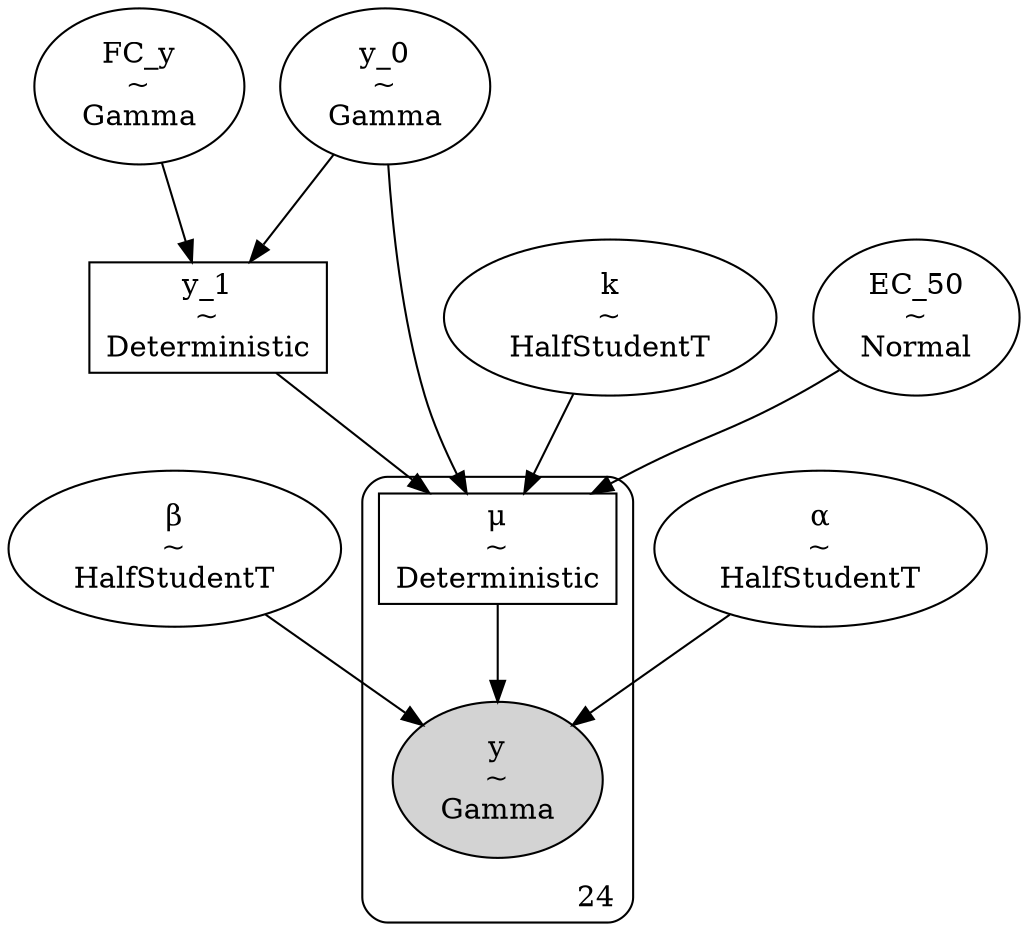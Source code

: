 digraph {
	"β" [label="β
~
HalfStudentT" shape=ellipse]
	y_0 [label="y_0
~
Gamma" shape=ellipse]
	FC_y [label="FC_y
~
Gamma" shape=ellipse]
	k [label="k
~
HalfStudentT" shape=ellipse]
	EC_50 [label="EC_50
~
Normal" shape=ellipse]
	"α" [label="α
~
HalfStudentT" shape=ellipse]
	y_1 [label="y_1
~
Deterministic" shape=box]
	subgraph cluster24 {
		"μ" [label="μ
~
Deterministic" shape=box]
		y [label="y
~
Gamma" shape=ellipse style=filled]
		label=24 labeljust=r labelloc=b style=rounded
	}
	y_0 -> y_1
	FC_y -> y_1
	y_0 -> "μ"
	EC_50 -> "μ"
	y_1 -> "μ"
	k -> "μ"
	"β" -> y
	"μ" -> y
	"α" -> y
}
